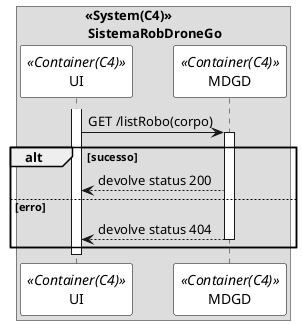 @startuml vp2

skinparam sequence {
ParticipantBorderColor black
ParticipantBackgroundColor white
}

box "<<System(C4)>>\n SistemaRobDroneGo"
participant UI as ui <<Container(C4)>>
participant MDGD as mdl <<Container(C4)>>
activate ui
ui -> mdl: GET /listRobo(corpo)
activate mdl
alt sucesso
mdl --> ui: devolve status 200
else erro
mdl --> ui: devolve status 404
deactivate mdl
end 
deactivate ui

end box

@enduml